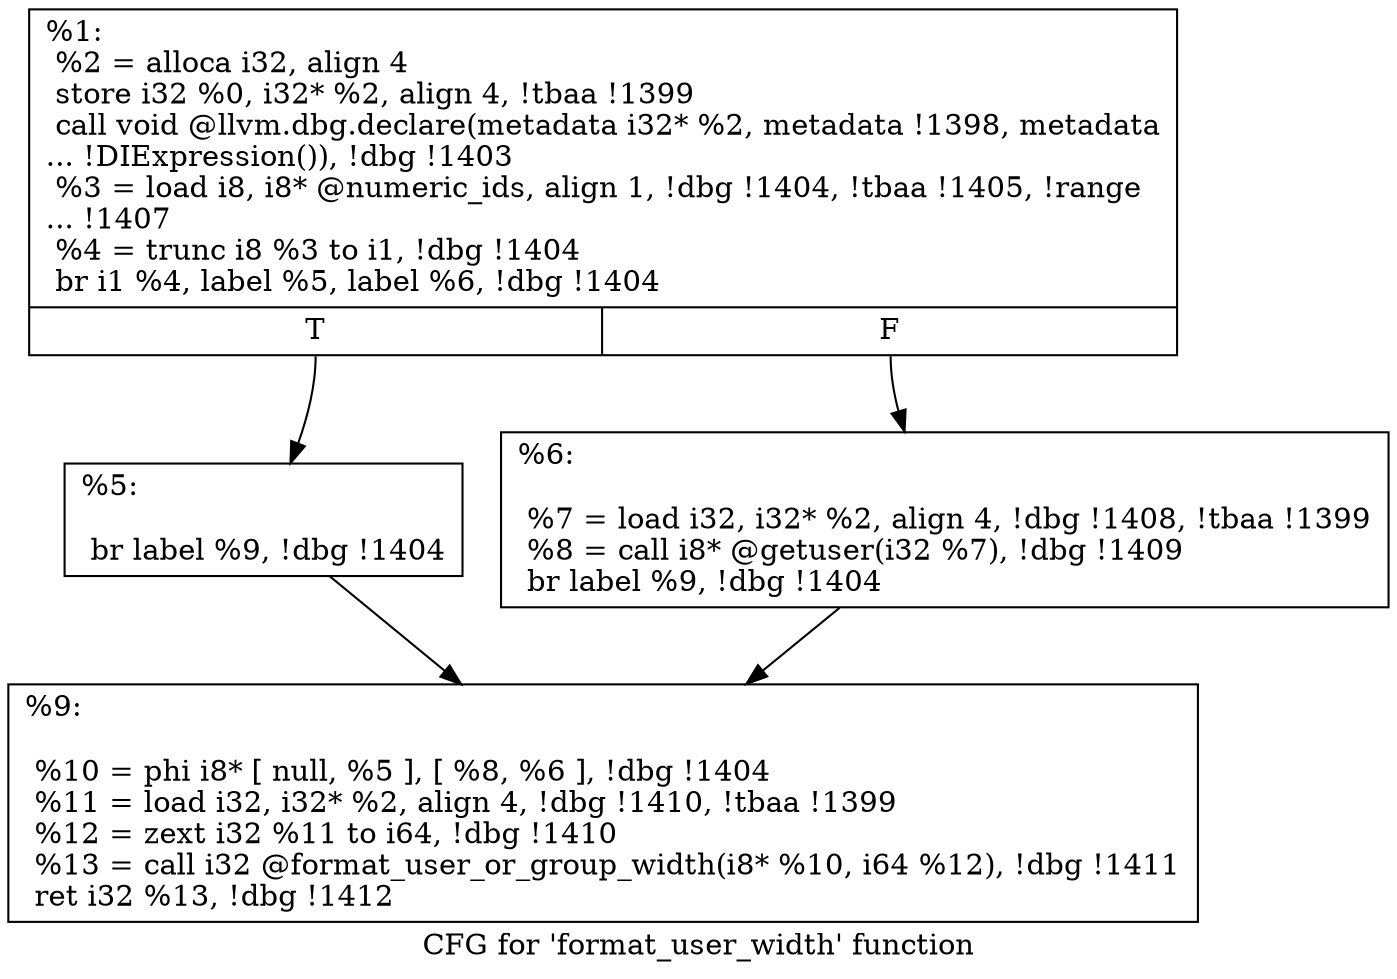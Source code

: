 digraph "CFG for 'format_user_width' function" {
	label="CFG for 'format_user_width' function";

	Node0x22f0d40 [shape=record,label="{%1:\l  %2 = alloca i32, align 4\l  store i32 %0, i32* %2, align 4, !tbaa !1399\l  call void @llvm.dbg.declare(metadata i32* %2, metadata !1398, metadata\l... !DIExpression()), !dbg !1403\l  %3 = load i8, i8* @numeric_ids, align 1, !dbg !1404, !tbaa !1405, !range\l... !1407\l  %4 = trunc i8 %3 to i1, !dbg !1404\l  br i1 %4, label %5, label %6, !dbg !1404\l|{<s0>T|<s1>F}}"];
	Node0x22f0d40:s0 -> Node0x22f1760;
	Node0x22f0d40:s1 -> Node0x22f17b0;
	Node0x22f1760 [shape=record,label="{%5:\l\l  br label %9, !dbg !1404\l}"];
	Node0x22f1760 -> Node0x22f1800;
	Node0x22f17b0 [shape=record,label="{%6:\l\l  %7 = load i32, i32* %2, align 4, !dbg !1408, !tbaa !1399\l  %8 = call i8* @getuser(i32 %7), !dbg !1409\l  br label %9, !dbg !1404\l}"];
	Node0x22f17b0 -> Node0x22f1800;
	Node0x22f1800 [shape=record,label="{%9:\l\l  %10 = phi i8* [ null, %5 ], [ %8, %6 ], !dbg !1404\l  %11 = load i32, i32* %2, align 4, !dbg !1410, !tbaa !1399\l  %12 = zext i32 %11 to i64, !dbg !1410\l  %13 = call i32 @format_user_or_group_width(i8* %10, i64 %12), !dbg !1411\l  ret i32 %13, !dbg !1412\l}"];
}

